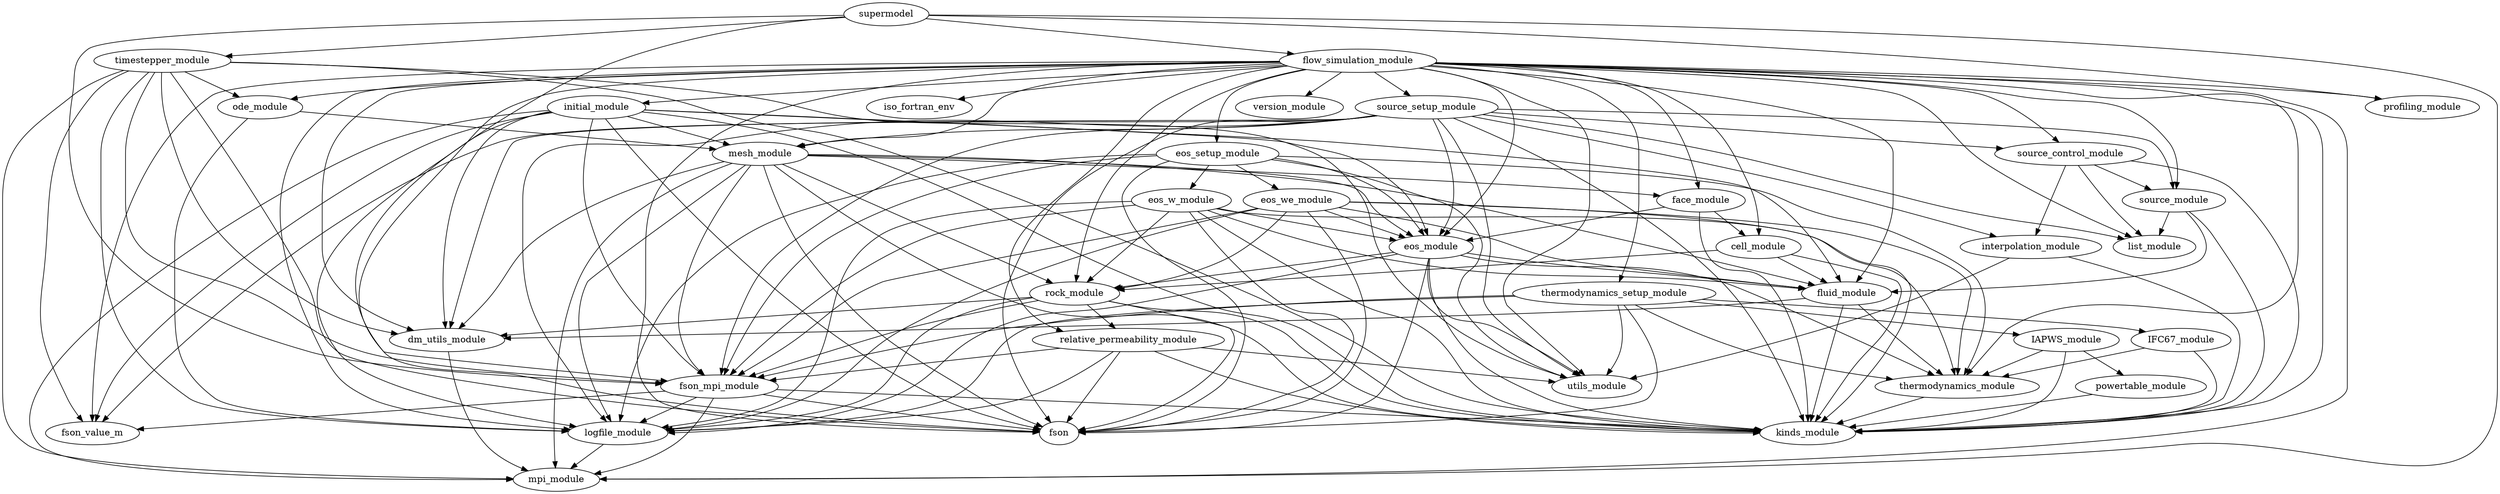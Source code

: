 digraph supermodel{
        fluid_module -> dm_utils_module
        fluid_module -> kinds_module
        fluid_module -> thermodynamics_module
        eos_module -> fluid_module
        eos_module -> fson
        eos_module -> kinds_module
        eos_module -> logfile_module
        eos_module -> rock_module
        eos_module -> thermodynamics_module
        eos_module -> utils_module
        rock_module -> dm_utils_module
        rock_module -> fson
        rock_module -> fson_mpi_module
        rock_module -> kinds_module
        rock_module -> logfile_module
        rock_module -> relative_permeability_module
        eos_we_module -> eos_module
        eos_we_module -> fluid_module
        eos_we_module -> fson
        eos_we_module -> fson_mpi_module
        eos_we_module -> kinds_module
        eos_we_module -> logfile_module
        eos_we_module -> rock_module
        eos_we_module -> thermodynamics_module
        powertable_module -> kinds_module
        ode_module -> logfile_module
        ode_module -> mesh_module
        dm_utils_module -> mpi_module
        cell_module -> fluid_module
        cell_module -> kinds_module
        cell_module -> rock_module
        flow_simulation_module -> cell_module
        flow_simulation_module -> dm_utils_module
        flow_simulation_module -> eos_module
        flow_simulation_module -> eos_setup_module
        flow_simulation_module -> face_module
        flow_simulation_module -> fluid_module
        flow_simulation_module -> fson
        flow_simulation_module -> fson_mpi_module
        flow_simulation_module -> fson_value_m
        flow_simulation_module -> initial_module
        flow_simulation_module -> iso_fortran_env
        flow_simulation_module -> kinds_module
        flow_simulation_module -> list_module
        flow_simulation_module -> logfile_module
        flow_simulation_module -> mesh_module
        flow_simulation_module -> mpi_module
        flow_simulation_module -> ode_module
        flow_simulation_module -> profiling_module
        flow_simulation_module -> relative_permeability_module
        flow_simulation_module -> rock_module
        flow_simulation_module -> source_control_module
        flow_simulation_module -> source_module
        flow_simulation_module -> source_setup_module
        flow_simulation_module -> thermodynamics_module
        flow_simulation_module -> thermodynamics_setup_module
        flow_simulation_module -> utils_module
        flow_simulation_module -> version_module
        thermodynamics_module -> kinds_module
        face_module -> cell_module
        face_module -> eos_module
        face_module -> kinds_module
        fson_mpi_module -> fson
        fson_mpi_module -> fson_value_m
        fson_mpi_module -> kinds_module
        fson_mpi_module -> logfile_module
        fson_mpi_module -> mpi_module
        source_setup_module -> dm_utils_module
        source_setup_module -> eos_module
        source_setup_module -> fson
        source_setup_module -> fson_mpi_module
        source_setup_module -> fson_value_m
        source_setup_module -> interpolation_module
        source_setup_module -> kinds_module
        source_setup_module -> list_module
        source_setup_module -> logfile_module
        source_setup_module -> mesh_module
        source_setup_module -> source_control_module
        source_setup_module -> source_module
        source_setup_module -> utils_module
        interpolation_module -> kinds_module
        interpolation_module -> utils_module
        mesh_module -> dm_utils_module
        mesh_module -> eos_module
        mesh_module -> face_module
        mesh_module -> fluid_module
        mesh_module -> fson
        mesh_module -> fson_mpi_module
        mesh_module -> kinds_module
        mesh_module -> logfile_module
        mesh_module -> mpi_module
        mesh_module -> rock_module
        initial_module -> dm_utils_module
        initial_module -> eos_module
        initial_module -> fluid_module
        initial_module -> fson
        initial_module -> fson_mpi_module
        initial_module -> fson_value_m
        initial_module -> kinds_module
        initial_module -> logfile_module
        initial_module -> mesh_module
        initial_module -> mpi_module
        IFC67_module -> kinds_module
        IFC67_module -> thermodynamics_module
        supermodel -> flow_simulation_module
        supermodel -> fson
        supermodel -> fson_mpi_module
        supermodel -> mpi_module
        supermodel -> profiling_module
        supermodel -> timestepper_module
        eos_w_module -> eos_module
        eos_w_module -> fluid_module
        eos_w_module -> fson
        eos_w_module -> fson_mpi_module
        eos_w_module -> kinds_module
        eos_w_module -> logfile_module
        eos_w_module -> rock_module
        eos_w_module -> thermodynamics_module
        source_module -> fluid_module
        source_module -> kinds_module
        source_module -> list_module
        eos_setup_module -> eos_module
        eos_setup_module -> eos_w_module
        eos_setup_module -> eos_we_module
        eos_setup_module -> fson
        eos_setup_module -> fson_mpi_module
        eos_setup_module -> logfile_module
        eos_setup_module -> thermodynamics_module
        eos_setup_module -> utils_module
        IAPWS_module -> kinds_module
        IAPWS_module -> powertable_module
        IAPWS_module -> thermodynamics_module
        thermodynamics_setup_module -> IAPWS_module
        thermodynamics_setup_module -> IFC67_module
        thermodynamics_setup_module -> fson
        thermodynamics_setup_module -> fson_mpi_module
        thermodynamics_setup_module -> logfile_module
        thermodynamics_setup_module -> thermodynamics_module
        thermodynamics_setup_module -> utils_module
        timestepper_module -> dm_utils_module
        timestepper_module -> fson
        timestepper_module -> fson_mpi_module
        timestepper_module -> fson_value_m
        timestepper_module -> kinds_module
        timestepper_module -> logfile_module
        timestepper_module -> mpi_module
        timestepper_module -> ode_module
        timestepper_module -> utils_module
        logfile_module -> mpi_module
        source_control_module -> interpolation_module
        source_control_module -> kinds_module
        source_control_module -> list_module
        source_control_module -> source_module
        relative_permeability_module -> fson
        relative_permeability_module -> fson_mpi_module
        relative_permeability_module -> kinds_module
        relative_permeability_module -> logfile_module
        relative_permeability_module -> utils_module
}